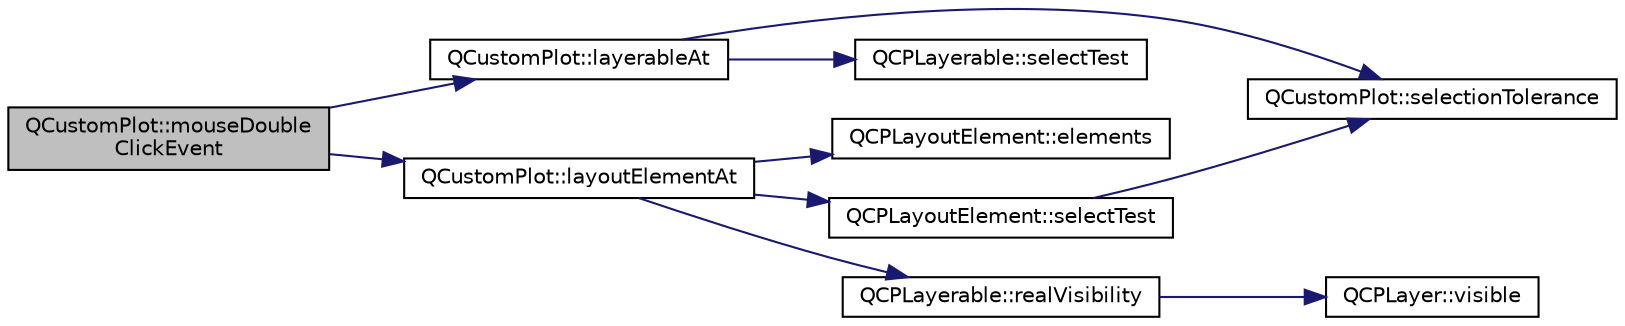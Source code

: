 digraph "QCustomPlot::mouseDoubleClickEvent"
{
  edge [fontname="Helvetica",fontsize="10",labelfontname="Helvetica",labelfontsize="10"];
  node [fontname="Helvetica",fontsize="10",shape=record];
  rankdir="LR";
  Node410 [label="QCustomPlot::mouseDouble\lClickEvent",height=0.2,width=0.4,color="black", fillcolor="grey75", style="filled", fontcolor="black"];
  Node410 -> Node411 [color="midnightblue",fontsize="10",style="solid",fontname="Helvetica"];
  Node411 [label="QCustomPlot::layerableAt",height=0.2,width=0.4,color="black", fillcolor="white", style="filled",URL="$dd/d9b/class_q_custom_plot.html#a12536fa6d5deb34ec620acb5134ca82a"];
  Node411 -> Node412 [color="midnightblue",fontsize="10",style="solid",fontname="Helvetica"];
  Node412 [label="QCustomPlot::selectionTolerance",height=0.2,width=0.4,color="black", fillcolor="white", style="filled",URL="$dd/d9b/class_q_custom_plot.html#a5441d11013afeaf4b8f2ea06e8624a25"];
  Node411 -> Node413 [color="midnightblue",fontsize="10",style="solid",fontname="Helvetica"];
  Node413 [label="QCPLayerable::selectTest",height=0.2,width=0.4,color="black", fillcolor="white", style="filled",URL="$d6/d4d/class_q_c_p_layerable.html#a04db8351fefd44cfdb77958e75c6288e"];
  Node410 -> Node414 [color="midnightblue",fontsize="10",style="solid",fontname="Helvetica"];
  Node414 [label="QCustomPlot::layoutElementAt",height=0.2,width=0.4,color="black", fillcolor="white", style="filled",URL="$dd/d9b/class_q_custom_plot.html#afaa1d304e0287d140fd238e90889ef3c"];
  Node414 -> Node415 [color="midnightblue",fontsize="10",style="solid",fontname="Helvetica"];
  Node415 [label="QCPLayoutElement::elements",height=0.2,width=0.4,color="black", fillcolor="white", style="filled",URL="$d5/db3/class_q_c_p_layout_element.html#a76dec8cb31e498994a944d7647a43309"];
  Node414 -> Node416 [color="midnightblue",fontsize="10",style="solid",fontname="Helvetica"];
  Node416 [label="QCPLayerable::realVisibility",height=0.2,width=0.4,color="black", fillcolor="white", style="filled",URL="$d6/d4d/class_q_c_p_layerable.html#ab054e88f15d485defcb95e7376f119e7"];
  Node416 -> Node417 [color="midnightblue",fontsize="10",style="solid",fontname="Helvetica"];
  Node417 [label="QCPLayer::visible",height=0.2,width=0.4,color="black", fillcolor="white", style="filled",URL="$d9/dfe/class_q_c_p_layer.html#ad1cc2d6b32d2abb33c7f449b964e068c"];
  Node414 -> Node418 [color="midnightblue",fontsize="10",style="solid",fontname="Helvetica"];
  Node418 [label="QCPLayoutElement::selectTest",height=0.2,width=0.4,color="black", fillcolor="white", style="filled",URL="$d5/db3/class_q_c_p_layout_element.html#a0b96ae0d7bcfa6e38188fcb1e73e143f"];
  Node418 -> Node412 [color="midnightblue",fontsize="10",style="solid",fontname="Helvetica"];
}
